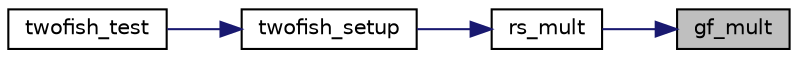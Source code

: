 digraph "gf_mult"
{
 // LATEX_PDF_SIZE
  edge [fontname="Helvetica",fontsize="10",labelfontname="Helvetica",labelfontsize="10"];
  node [fontname="Helvetica",fontsize="10",shape=record];
  rankdir="RL";
  Node1 [label="gf_mult",height=0.2,width=0.4,color="black", fillcolor="grey75", style="filled", fontcolor="black",tooltip=" "];
  Node1 -> Node2 [dir="back",color="midnightblue",fontsize="10",style="solid",fontname="Helvetica"];
  Node2 [label="rs_mult",height=0.2,width=0.4,color="black", fillcolor="white", style="filled",URL="$twofish_8c.html#a7f70548f6884301f7bf4bcaa5f3ae8f5",tooltip=" "];
  Node2 -> Node3 [dir="back",color="midnightblue",fontsize="10",style="solid",fontname="Helvetica"];
  Node3 [label="twofish_setup",height=0.2,width=0.4,color="black", fillcolor="white", style="filled",URL="$twofish_8c.html#abd553d986cc2dd70dfc13e44eea72038",tooltip="Initialize the Twofish block cipher."];
  Node3 -> Node4 [dir="back",color="midnightblue",fontsize="10",style="solid",fontname="Helvetica"];
  Node4 [label="twofish_test",height=0.2,width=0.4,color="black", fillcolor="white", style="filled",URL="$twofish_8c.html#a5a6367e9c441b1a3b04542383d3c5654",tooltip="Performs a self-test of the Twofish block cipher."];
}
